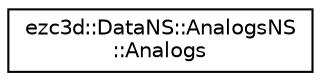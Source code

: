 digraph "Graphical Class Hierarchy"
{
  edge [fontname="Helvetica",fontsize="10",labelfontname="Helvetica",labelfontsize="10"];
  node [fontname="Helvetica",fontsize="10",shape=record];
  rankdir="LR";
  Node0 [label="ezc3d::DataNS::AnalogsNS\l::Analogs",height=0.2,width=0.4,color="black", fillcolor="white", style="filled",URL="$classezc3d_1_1DataNS_1_1AnalogsNS_1_1Analogs.html",tooltip="Analog holder for C3D analogous data. "];
}
